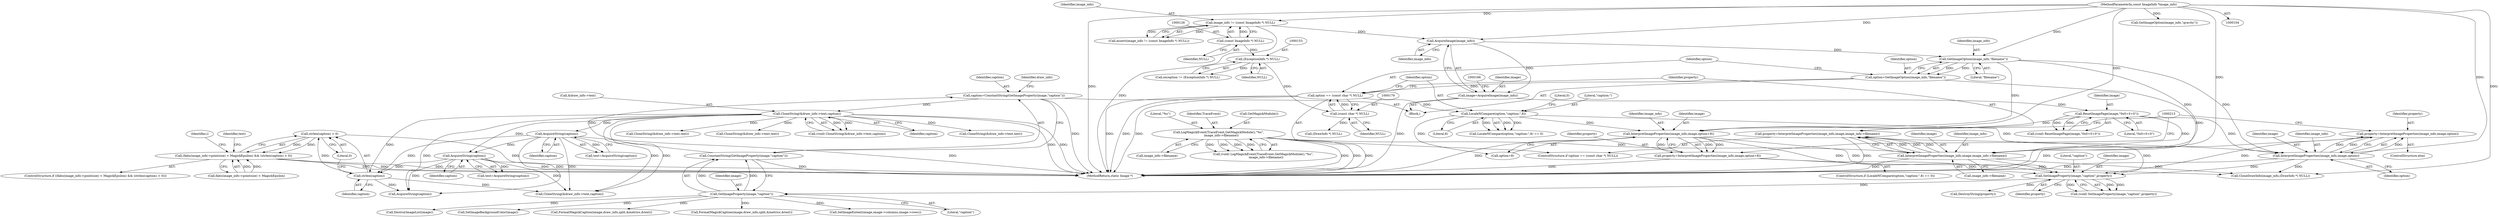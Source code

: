 digraph "0_ImageMagick_aeff00de228bc5a158c2a975ab47845d8a1db456@API" {
"1000521" [label="(Call,strlen(caption) > 0)"];
"1000522" [label="(Call,strlen(caption))"];
"1000279" [label="(Call,AcquireString(caption))"];
"1000237" [label="(Call,CloneString(&draw_info->text,caption))"];
"1000222" [label="(Call,caption=ConstantString(GetImageProperty(image,\"caption\")))"];
"1000224" [label="(Call,ConstantString(GetImageProperty(image,\"caption\")))"];
"1000225" [label="(Call,GetImageProperty(image,\"caption\"))"];
"1000214" [label="(Call,SetImageProperty(image,\"caption\",property))"];
"1000199" [label="(Call,InterpretImageProperties(image_info,image,option+8))"];
"1000172" [label="(Call,GetImageOption(image_info,\"filename\"))"];
"1000163" [label="(Call,AcquireImage(image_info))"];
"1000123" [label="(Call,image_info != (const ImageInfo *) NULL)"];
"1000105" [label="(MethodParameterIn,const ImageInfo *image_info)"];
"1000125" [label="(Call,(const ImageInfo *) NULL)"];
"1000167" [label="(Call,ResetImagePage(image,\"0x0+0+0\"))"];
"1000161" [label="(Call,image=AcquireImage(image_info))"];
"1000192" [label="(Call,LocaleNCompare(option,\"caption:\",8))"];
"1000176" [label="(Call,option == (const char *) NULL)"];
"1000170" [label="(Call,option=GetImageOption(image_info,\"filename\"))"];
"1000178" [label="(Call,(const char *) NULL)"];
"1000152" [label="(Call,(ExceptionInfo *) NULL)"];
"1000183" [label="(Call,InterpretImageProperties(image_info,image,image_info->filename))"];
"1000142" [label="(Call,LogMagickEvent(TraceEvent,GetMagickModule(),\"%s\",\n      image_info->filename))"];
"1000208" [label="(Call,InterpretImageProperties(image_info,image,option))"];
"1000181" [label="(Call,property=InterpretImageProperties(image_info,image,image_info->filename))"];
"1000206" [label="(Call,property=InterpretImageProperties(image_info,image,option))"];
"1000197" [label="(Call,property=InterpretImageProperties(image_info,image,option+8))"];
"1000370" [label="(Call,AcquireString(caption))"];
"1000514" [label="(Call,(fabs(image_info->pointsize) < MagickEpsilon) && (strlen(caption) > 0))"];
"1000487" [label="(Call,DestroyImageList(image))"];
"1000211" [label="(Identifier,option)"];
"1000293" [label="(Call,CloneString(&draw_info->text,text))"];
"1000202" [label="(Call,option+8)"];
"1000216" [label="(Literal,\"caption\")"];
"1000208" [label="(Call,InterpretImageProperties(image_info,image,option))"];
"1000524" [label="(Literal,0)"];
"1000105" [label="(MethodParameterIn,const ImageInfo *image_info)"];
"1000224" [label="(Call,ConstantString(GetImageProperty(image,\"caption\")))"];
"1000201" [label="(Identifier,image)"];
"1000167" [label="(Call,ResetImagePage(image,\"0x0+0+0\"))"];
"1000210" [label="(Identifier,image)"];
"1000514" [label="(Call,(fabs(image_info->pointsize) < MagickEpsilon) && (strlen(caption) > 0))"];
"1000522" [label="(Call,strlen(caption))"];
"1000371" [label="(Identifier,caption)"];
"1000174" [label="(Literal,\"filename\")"];
"1000124" [label="(Identifier,image_info)"];
"1000209" [label="(Identifier,image_info)"];
"1000898" [label="(Call,CloneString(&draw_info->text,caption))"];
"1000107" [label="(Block,)"];
"1000551" [label="(Call,CloneString(&draw_info->text,text))"];
"1000177" [label="(Identifier,option)"];
"1000225" [label="(Call,GetImageProperty(image,\"caption\"))"];
"1000195" [label="(Literal,8)"];
"1000154" [label="(Identifier,NULL)"];
"1000193" [label="(Identifier,option)"];
"1000491" [label="(Call,SetImageBackgroundColor(image))"];
"1000142" [label="(Call,LogMagickEvent(TraceEvent,GetMagickModule(),\"%s\",\n      image_info->filename))"];
"1000169" [label="(Literal,\"0x0+0+0\")"];
"1000374" [label="(Call,FormatMagickCaption(image,draw_info,split,&metrics,&text))"];
"1000235" [label="(Call,(void) CloneString(&draw_info->text,caption))"];
"1000368" [label="(Call,text=AcquireString(caption))"];
"1000212" [label="(Call,(void) SetImageProperty(image,\"caption\",property))"];
"1000172" [label="(Call,GetImageOption(image_info,\"filename\"))"];
"1000125" [label="(Call,(const ImageInfo *) NULL)"];
"1000283" [label="(Call,FormatMagickCaption(image,draw_info,split,&metrics,&text))"];
"1000515" [label="(Call,fabs(image_info->pointsize) < MagickEpsilon)"];
"1000173" [label="(Identifier,image_info)"];
"1000206" [label="(Call,property=InterpretImageProperties(image_info,image,option))"];
"1000226" [label="(Identifier,image)"];
"1000280" [label="(Identifier,caption)"];
"1000186" [label="(Call,image_info->filename)"];
"1000536" [label="(Identifier,text)"];
"1000176" [label="(Call,option == (const char *) NULL)"];
"1000370" [label="(Call,AcquireString(caption))"];
"1000123" [label="(Call,image_info != (const ImageInfo *) NULL)"];
"1000184" [label="(Identifier,image_info)"];
"1000205" [label="(ControlStructure,else)"];
"1000513" [label="(ControlStructure,if ((fabs(image_info->pointsize) < MagickEpsilon) && (strlen(caption) > 0)))"];
"1000197" [label="(Call,property=InterpretImageProperties(image_info,image,option+8))"];
"1000194" [label="(Literal,\"caption:\")"];
"1000214" [label="(Call,SetImageProperty(image,\"caption\",property))"];
"1000217" [label="(Identifier,property)"];
"1000183" [label="(Call,InterpretImageProperties(image_info,image,image_info->filename))"];
"1000232" [label="(Call,(DrawInfo *) NULL)"];
"1001003" [label="(MethodReturn,static Image *)"];
"1000463" [label="(Call,SetImageExtent(image,image->columns,image->rows))"];
"1000165" [label="(Call,(void) ResetImagePage(image,\"0x0+0+0\"))"];
"1000537" [label="(Call,AcquireString(caption))"];
"1000162" [label="(Identifier,image)"];
"1000171" [label="(Identifier,option)"];
"1000122" [label="(Call,assert(image_info != (const ImageInfo *) NULL))"];
"1000144" [label="(Call,GetMagickModule())"];
"1000237" [label="(Call,CloneString(&draw_info->text,caption))"];
"1000215" [label="(Identifier,image)"];
"1000242" [label="(Identifier,caption)"];
"1000150" [label="(Call,exception != (ExceptionInfo *) NULL)"];
"1000384" [label="(Call,CloneString(&draw_info->text,text))"];
"1000168" [label="(Identifier,image)"];
"1000222" [label="(Call,caption=ConstantString(GetImageProperty(image,\"caption\")))"];
"1000227" [label="(Literal,\"caption\")"];
"1000191" [label="(Call,LocaleNCompare(option,\"caption:\",8) == 0)"];
"1000190" [label="(ControlStructure,if (LocaleNCompare(option,\"caption:\",8) == 0))"];
"1000152" [label="(Call,(ExceptionInfo *) NULL)"];
"1000164" [label="(Identifier,image_info)"];
"1000127" [label="(Identifier,NULL)"];
"1000140" [label="(Call,(void) LogMagickEvent(TraceEvent,GetMagickModule(),\"%s\",\n      image_info->filename))"];
"1000145" [label="(Literal,\"%s\")"];
"1000199" [label="(Call,InterpretImageProperties(image_info,image,option+8))"];
"1000170" [label="(Call,option=GetImageOption(image_info,\"filename\"))"];
"1000175" [label="(ControlStructure,if (option == (const char *) NULL))"];
"1000200" [label="(Identifier,image_info)"];
"1000161" [label="(Call,image=AcquireImage(image_info))"];
"1000207" [label="(Identifier,property)"];
"1000163" [label="(Call,AcquireImage(image_info))"];
"1000245" [label="(Call,GetImageOption(image_info,\"gravity\"))"];
"1000230" [label="(Call,CloneDrawInfo(image_info,(DrawInfo *) NULL))"];
"1000143" [label="(Identifier,TraceEvent)"];
"1000180" [label="(Identifier,NULL)"];
"1000887" [label="(Identifier,i)"];
"1000220" [label="(Call,DestroyString(property))"];
"1000521" [label="(Call,strlen(caption) > 0)"];
"1000185" [label="(Identifier,image)"];
"1000181" [label="(Call,property=InterpretImageProperties(image_info,image,image_info->filename))"];
"1000198" [label="(Identifier,property)"];
"1000523" [label="(Identifier,caption)"];
"1000192" [label="(Call,LocaleNCompare(option,\"caption:\",8))"];
"1000196" [label="(Literal,0)"];
"1000223" [label="(Identifier,caption)"];
"1000178" [label="(Call,(const char *) NULL)"];
"1000238" [label="(Call,&draw_info->text)"];
"1000182" [label="(Identifier,property)"];
"1000279" [label="(Call,AcquireString(caption))"];
"1000146" [label="(Call,image_info->filename)"];
"1000277" [label="(Call,text=AcquireString(caption))"];
"1000229" [label="(Identifier,draw_info)"];
"1000521" -> "1000514"  [label="AST: "];
"1000521" -> "1000524"  [label="CFG: "];
"1000522" -> "1000521"  [label="AST: "];
"1000524" -> "1000521"  [label="AST: "];
"1000514" -> "1000521"  [label="CFG: "];
"1000521" -> "1001003"  [label="DDG: "];
"1000521" -> "1000514"  [label="DDG: "];
"1000521" -> "1000514"  [label="DDG: "];
"1000522" -> "1000521"  [label="DDG: "];
"1000522" -> "1000523"  [label="CFG: "];
"1000523" -> "1000522"  [label="AST: "];
"1000524" -> "1000522"  [label="CFG: "];
"1000279" -> "1000522"  [label="DDG: "];
"1000237" -> "1000522"  [label="DDG: "];
"1000370" -> "1000522"  [label="DDG: "];
"1000522" -> "1000537"  [label="DDG: "];
"1000522" -> "1000898"  [label="DDG: "];
"1000279" -> "1000277"  [label="AST: "];
"1000279" -> "1000280"  [label="CFG: "];
"1000280" -> "1000279"  [label="AST: "];
"1000277" -> "1000279"  [label="CFG: "];
"1000279" -> "1001003"  [label="DDG: "];
"1000279" -> "1000277"  [label="DDG: "];
"1000237" -> "1000279"  [label="DDG: "];
"1000279" -> "1000370"  [label="DDG: "];
"1000279" -> "1000537"  [label="DDG: "];
"1000279" -> "1000898"  [label="DDG: "];
"1000237" -> "1000235"  [label="AST: "];
"1000237" -> "1000242"  [label="CFG: "];
"1000238" -> "1000237"  [label="AST: "];
"1000242" -> "1000237"  [label="AST: "];
"1000235" -> "1000237"  [label="CFG: "];
"1000237" -> "1001003"  [label="DDG: "];
"1000237" -> "1001003"  [label="DDG: "];
"1000237" -> "1000235"  [label="DDG: "];
"1000237" -> "1000235"  [label="DDG: "];
"1000222" -> "1000237"  [label="DDG: "];
"1000237" -> "1000293"  [label="DDG: "];
"1000237" -> "1000370"  [label="DDG: "];
"1000237" -> "1000384"  [label="DDG: "];
"1000237" -> "1000537"  [label="DDG: "];
"1000237" -> "1000551"  [label="DDG: "];
"1000237" -> "1000898"  [label="DDG: "];
"1000237" -> "1000898"  [label="DDG: "];
"1000222" -> "1000107"  [label="AST: "];
"1000222" -> "1000224"  [label="CFG: "];
"1000223" -> "1000222"  [label="AST: "];
"1000224" -> "1000222"  [label="AST: "];
"1000229" -> "1000222"  [label="CFG: "];
"1000222" -> "1001003"  [label="DDG: "];
"1000224" -> "1000222"  [label="DDG: "];
"1000224" -> "1000225"  [label="CFG: "];
"1000225" -> "1000224"  [label="AST: "];
"1000224" -> "1001003"  [label="DDG: "];
"1000225" -> "1000224"  [label="DDG: "];
"1000225" -> "1000224"  [label="DDG: "];
"1000225" -> "1000227"  [label="CFG: "];
"1000226" -> "1000225"  [label="AST: "];
"1000227" -> "1000225"  [label="AST: "];
"1000214" -> "1000225"  [label="DDG: "];
"1000225" -> "1000283"  [label="DDG: "];
"1000225" -> "1000374"  [label="DDG: "];
"1000225" -> "1000463"  [label="DDG: "];
"1000225" -> "1000487"  [label="DDG: "];
"1000225" -> "1000491"  [label="DDG: "];
"1000214" -> "1000212"  [label="AST: "];
"1000214" -> "1000217"  [label="CFG: "];
"1000215" -> "1000214"  [label="AST: "];
"1000216" -> "1000214"  [label="AST: "];
"1000217" -> "1000214"  [label="AST: "];
"1000212" -> "1000214"  [label="CFG: "];
"1000214" -> "1000212"  [label="DDG: "];
"1000214" -> "1000212"  [label="DDG: "];
"1000214" -> "1000212"  [label="DDG: "];
"1000199" -> "1000214"  [label="DDG: "];
"1000183" -> "1000214"  [label="DDG: "];
"1000208" -> "1000214"  [label="DDG: "];
"1000181" -> "1000214"  [label="DDG: "];
"1000206" -> "1000214"  [label="DDG: "];
"1000197" -> "1000214"  [label="DDG: "];
"1000214" -> "1000220"  [label="DDG: "];
"1000199" -> "1000197"  [label="AST: "];
"1000199" -> "1000202"  [label="CFG: "];
"1000200" -> "1000199"  [label="AST: "];
"1000201" -> "1000199"  [label="AST: "];
"1000202" -> "1000199"  [label="AST: "];
"1000197" -> "1000199"  [label="CFG: "];
"1000199" -> "1001003"  [label="DDG: "];
"1000199" -> "1000197"  [label="DDG: "];
"1000199" -> "1000197"  [label="DDG: "];
"1000199" -> "1000197"  [label="DDG: "];
"1000172" -> "1000199"  [label="DDG: "];
"1000105" -> "1000199"  [label="DDG: "];
"1000167" -> "1000199"  [label="DDG: "];
"1000192" -> "1000199"  [label="DDG: "];
"1000199" -> "1000230"  [label="DDG: "];
"1000172" -> "1000170"  [label="AST: "];
"1000172" -> "1000174"  [label="CFG: "];
"1000173" -> "1000172"  [label="AST: "];
"1000174" -> "1000172"  [label="AST: "];
"1000170" -> "1000172"  [label="CFG: "];
"1000172" -> "1000170"  [label="DDG: "];
"1000172" -> "1000170"  [label="DDG: "];
"1000163" -> "1000172"  [label="DDG: "];
"1000105" -> "1000172"  [label="DDG: "];
"1000172" -> "1000183"  [label="DDG: "];
"1000172" -> "1000208"  [label="DDG: "];
"1000163" -> "1000161"  [label="AST: "];
"1000163" -> "1000164"  [label="CFG: "];
"1000164" -> "1000163"  [label="AST: "];
"1000161" -> "1000163"  [label="CFG: "];
"1000163" -> "1000161"  [label="DDG: "];
"1000123" -> "1000163"  [label="DDG: "];
"1000105" -> "1000163"  [label="DDG: "];
"1000123" -> "1000122"  [label="AST: "];
"1000123" -> "1000125"  [label="CFG: "];
"1000124" -> "1000123"  [label="AST: "];
"1000125" -> "1000123"  [label="AST: "];
"1000122" -> "1000123"  [label="CFG: "];
"1000123" -> "1001003"  [label="DDG: "];
"1000123" -> "1000122"  [label="DDG: "];
"1000123" -> "1000122"  [label="DDG: "];
"1000105" -> "1000123"  [label="DDG: "];
"1000125" -> "1000123"  [label="DDG: "];
"1000105" -> "1000104"  [label="AST: "];
"1000105" -> "1001003"  [label="DDG: "];
"1000105" -> "1000183"  [label="DDG: "];
"1000105" -> "1000208"  [label="DDG: "];
"1000105" -> "1000230"  [label="DDG: "];
"1000105" -> "1000245"  [label="DDG: "];
"1000125" -> "1000127"  [label="CFG: "];
"1000126" -> "1000125"  [label="AST: "];
"1000127" -> "1000125"  [label="AST: "];
"1000125" -> "1000152"  [label="DDG: "];
"1000167" -> "1000165"  [label="AST: "];
"1000167" -> "1000169"  [label="CFG: "];
"1000168" -> "1000167"  [label="AST: "];
"1000169" -> "1000167"  [label="AST: "];
"1000165" -> "1000167"  [label="CFG: "];
"1000167" -> "1000165"  [label="DDG: "];
"1000167" -> "1000165"  [label="DDG: "];
"1000161" -> "1000167"  [label="DDG: "];
"1000167" -> "1000183"  [label="DDG: "];
"1000167" -> "1000208"  [label="DDG: "];
"1000161" -> "1000107"  [label="AST: "];
"1000162" -> "1000161"  [label="AST: "];
"1000166" -> "1000161"  [label="CFG: "];
"1000161" -> "1001003"  [label="DDG: "];
"1000192" -> "1000191"  [label="AST: "];
"1000192" -> "1000195"  [label="CFG: "];
"1000193" -> "1000192"  [label="AST: "];
"1000194" -> "1000192"  [label="AST: "];
"1000195" -> "1000192"  [label="AST: "];
"1000196" -> "1000192"  [label="CFG: "];
"1000192" -> "1000191"  [label="DDG: "];
"1000192" -> "1000191"  [label="DDG: "];
"1000192" -> "1000191"  [label="DDG: "];
"1000176" -> "1000192"  [label="DDG: "];
"1000192" -> "1000202"  [label="DDG: "];
"1000192" -> "1000208"  [label="DDG: "];
"1000176" -> "1000175"  [label="AST: "];
"1000176" -> "1000178"  [label="CFG: "];
"1000177" -> "1000176"  [label="AST: "];
"1000178" -> "1000176"  [label="AST: "];
"1000182" -> "1000176"  [label="CFG: "];
"1000193" -> "1000176"  [label="CFG: "];
"1000176" -> "1001003"  [label="DDG: "];
"1000176" -> "1001003"  [label="DDG: "];
"1000176" -> "1001003"  [label="DDG: "];
"1000170" -> "1000176"  [label="DDG: "];
"1000178" -> "1000176"  [label="DDG: "];
"1000170" -> "1000107"  [label="AST: "];
"1000171" -> "1000170"  [label="AST: "];
"1000177" -> "1000170"  [label="CFG: "];
"1000170" -> "1001003"  [label="DDG: "];
"1000178" -> "1000180"  [label="CFG: "];
"1000179" -> "1000178"  [label="AST: "];
"1000180" -> "1000178"  [label="AST: "];
"1000152" -> "1000178"  [label="DDG: "];
"1000178" -> "1000232"  [label="DDG: "];
"1000152" -> "1000150"  [label="AST: "];
"1000152" -> "1000154"  [label="CFG: "];
"1000153" -> "1000152"  [label="AST: "];
"1000154" -> "1000152"  [label="AST: "];
"1000150" -> "1000152"  [label="CFG: "];
"1000152" -> "1000150"  [label="DDG: "];
"1000183" -> "1000181"  [label="AST: "];
"1000183" -> "1000186"  [label="CFG: "];
"1000184" -> "1000183"  [label="AST: "];
"1000185" -> "1000183"  [label="AST: "];
"1000186" -> "1000183"  [label="AST: "];
"1000181" -> "1000183"  [label="CFG: "];
"1000183" -> "1001003"  [label="DDG: "];
"1000183" -> "1000181"  [label="DDG: "];
"1000183" -> "1000181"  [label="DDG: "];
"1000183" -> "1000181"  [label="DDG: "];
"1000142" -> "1000183"  [label="DDG: "];
"1000183" -> "1000230"  [label="DDG: "];
"1000142" -> "1000140"  [label="AST: "];
"1000142" -> "1000146"  [label="CFG: "];
"1000143" -> "1000142"  [label="AST: "];
"1000144" -> "1000142"  [label="AST: "];
"1000145" -> "1000142"  [label="AST: "];
"1000146" -> "1000142"  [label="AST: "];
"1000140" -> "1000142"  [label="CFG: "];
"1000142" -> "1001003"  [label="DDG: "];
"1000142" -> "1001003"  [label="DDG: "];
"1000142" -> "1001003"  [label="DDG: "];
"1000142" -> "1000140"  [label="DDG: "];
"1000142" -> "1000140"  [label="DDG: "];
"1000142" -> "1000140"  [label="DDG: "];
"1000142" -> "1000140"  [label="DDG: "];
"1000208" -> "1000206"  [label="AST: "];
"1000208" -> "1000211"  [label="CFG: "];
"1000209" -> "1000208"  [label="AST: "];
"1000210" -> "1000208"  [label="AST: "];
"1000211" -> "1000208"  [label="AST: "];
"1000206" -> "1000208"  [label="CFG: "];
"1000208" -> "1001003"  [label="DDG: "];
"1000208" -> "1000206"  [label="DDG: "];
"1000208" -> "1000206"  [label="DDG: "];
"1000208" -> "1000206"  [label="DDG: "];
"1000208" -> "1000230"  [label="DDG: "];
"1000181" -> "1000175"  [label="AST: "];
"1000182" -> "1000181"  [label="AST: "];
"1000213" -> "1000181"  [label="CFG: "];
"1000181" -> "1001003"  [label="DDG: "];
"1000206" -> "1000205"  [label="AST: "];
"1000207" -> "1000206"  [label="AST: "];
"1000213" -> "1000206"  [label="CFG: "];
"1000206" -> "1001003"  [label="DDG: "];
"1000197" -> "1000190"  [label="AST: "];
"1000198" -> "1000197"  [label="AST: "];
"1000213" -> "1000197"  [label="CFG: "];
"1000197" -> "1001003"  [label="DDG: "];
"1000370" -> "1000368"  [label="AST: "];
"1000370" -> "1000371"  [label="CFG: "];
"1000371" -> "1000370"  [label="AST: "];
"1000368" -> "1000370"  [label="CFG: "];
"1000370" -> "1001003"  [label="DDG: "];
"1000370" -> "1000368"  [label="DDG: "];
"1000370" -> "1000537"  [label="DDG: "];
"1000370" -> "1000898"  [label="DDG: "];
"1000514" -> "1000513"  [label="AST: "];
"1000514" -> "1000515"  [label="CFG: "];
"1000515" -> "1000514"  [label="AST: "];
"1000536" -> "1000514"  [label="CFG: "];
"1000887" -> "1000514"  [label="CFG: "];
"1000514" -> "1001003"  [label="DDG: "];
"1000514" -> "1001003"  [label="DDG: "];
"1000514" -> "1001003"  [label="DDG: "];
"1000515" -> "1000514"  [label="DDG: "];
"1000515" -> "1000514"  [label="DDG: "];
}
